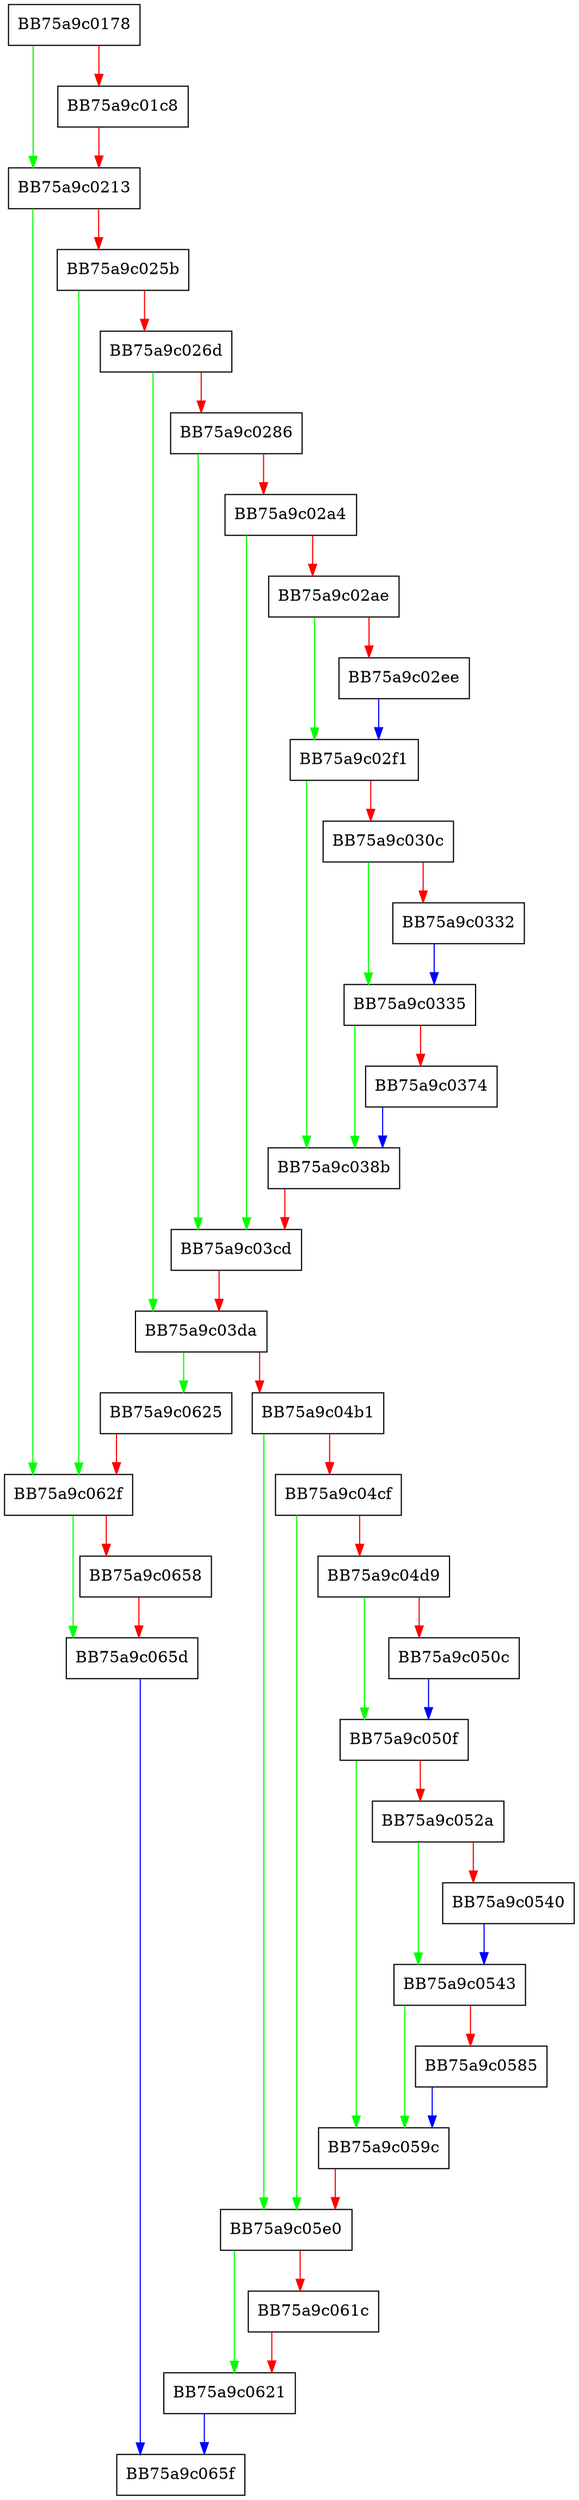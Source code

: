 digraph _import_database {
  node [shape="box"];
  graph [splines=ortho];
  BB75a9c0178 -> BB75a9c0213 [color="green"];
  BB75a9c0178 -> BB75a9c01c8 [color="red"];
  BB75a9c01c8 -> BB75a9c0213 [color="red"];
  BB75a9c0213 -> BB75a9c062f [color="green"];
  BB75a9c0213 -> BB75a9c025b [color="red"];
  BB75a9c025b -> BB75a9c062f [color="green"];
  BB75a9c025b -> BB75a9c026d [color="red"];
  BB75a9c026d -> BB75a9c03da [color="green"];
  BB75a9c026d -> BB75a9c0286 [color="red"];
  BB75a9c0286 -> BB75a9c03cd [color="green"];
  BB75a9c0286 -> BB75a9c02a4 [color="red"];
  BB75a9c02a4 -> BB75a9c03cd [color="green"];
  BB75a9c02a4 -> BB75a9c02ae [color="red"];
  BB75a9c02ae -> BB75a9c02f1 [color="green"];
  BB75a9c02ae -> BB75a9c02ee [color="red"];
  BB75a9c02ee -> BB75a9c02f1 [color="blue"];
  BB75a9c02f1 -> BB75a9c038b [color="green"];
  BB75a9c02f1 -> BB75a9c030c [color="red"];
  BB75a9c030c -> BB75a9c0335 [color="green"];
  BB75a9c030c -> BB75a9c0332 [color="red"];
  BB75a9c0332 -> BB75a9c0335 [color="blue"];
  BB75a9c0335 -> BB75a9c038b [color="green"];
  BB75a9c0335 -> BB75a9c0374 [color="red"];
  BB75a9c0374 -> BB75a9c038b [color="blue"];
  BB75a9c038b -> BB75a9c03cd [color="red"];
  BB75a9c03cd -> BB75a9c03da [color="red"];
  BB75a9c03da -> BB75a9c0625 [color="green"];
  BB75a9c03da -> BB75a9c04b1 [color="red"];
  BB75a9c04b1 -> BB75a9c05e0 [color="green"];
  BB75a9c04b1 -> BB75a9c04cf [color="red"];
  BB75a9c04cf -> BB75a9c05e0 [color="green"];
  BB75a9c04cf -> BB75a9c04d9 [color="red"];
  BB75a9c04d9 -> BB75a9c050f [color="green"];
  BB75a9c04d9 -> BB75a9c050c [color="red"];
  BB75a9c050c -> BB75a9c050f [color="blue"];
  BB75a9c050f -> BB75a9c059c [color="green"];
  BB75a9c050f -> BB75a9c052a [color="red"];
  BB75a9c052a -> BB75a9c0543 [color="green"];
  BB75a9c052a -> BB75a9c0540 [color="red"];
  BB75a9c0540 -> BB75a9c0543 [color="blue"];
  BB75a9c0543 -> BB75a9c059c [color="green"];
  BB75a9c0543 -> BB75a9c0585 [color="red"];
  BB75a9c0585 -> BB75a9c059c [color="blue"];
  BB75a9c059c -> BB75a9c05e0 [color="red"];
  BB75a9c05e0 -> BB75a9c0621 [color="green"];
  BB75a9c05e0 -> BB75a9c061c [color="red"];
  BB75a9c061c -> BB75a9c0621 [color="red"];
  BB75a9c0621 -> BB75a9c065f [color="blue"];
  BB75a9c0625 -> BB75a9c062f [color="red"];
  BB75a9c062f -> BB75a9c065d [color="green"];
  BB75a9c062f -> BB75a9c0658 [color="red"];
  BB75a9c0658 -> BB75a9c065d [color="red"];
  BB75a9c065d -> BB75a9c065f [color="blue"];
}